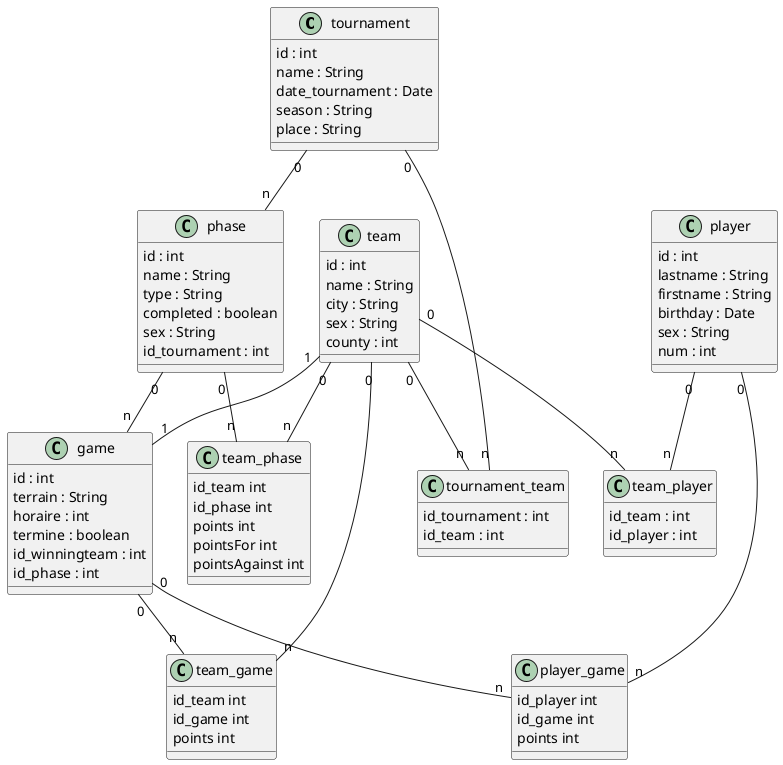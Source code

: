 @startuml

class tournament {
    id : int
    name : String
    date_tournament : Date
    season : String
    place : String
}

class team {
    id : int
    name : String
    city : String
    sex : String
    county : int
}

class player {
    id : int
    lastname : String
    firstname : String
    birthday : Date
    sex : String
    num : int
}

class phase {
    id : int
    name : String
    type : String
    completed : boolean
    sex : String
    id_tournament : int
}
tournament "0" -- "n" phase

class game {
    id : int
    terrain : String
    horaire : int
    termine : boolean
    id_winningteam : int
    id_phase : int
}
team "1" -- "1" game
phase "0" -- "n" game

class tournament_team {
    id_tournament : int
    id_team : int
}
tournament "0" -- "n" tournament_team
team "0" -- "n" tournament_team

class team_player {
    id_team : int
    id_player : int
}
team "0" -- "n" team_player
player "0" -- "n" team_player

class team_phase {
    id_team int
    id_phase int
    points int
    pointsFor int
    pointsAgainst int
}
team "0" -- "n" team_phase
phase "0" -- "n" team_phase

class team_game {
    id_team int
    id_game int
    points int
}
team "0" -- "n" team_game
game "0" -- "n" team_game

class player_game {
    id_player int
    id_game int
    points int
}
player "0" -- "n" player_game
game "0" -- "n" player_game

@enduml
